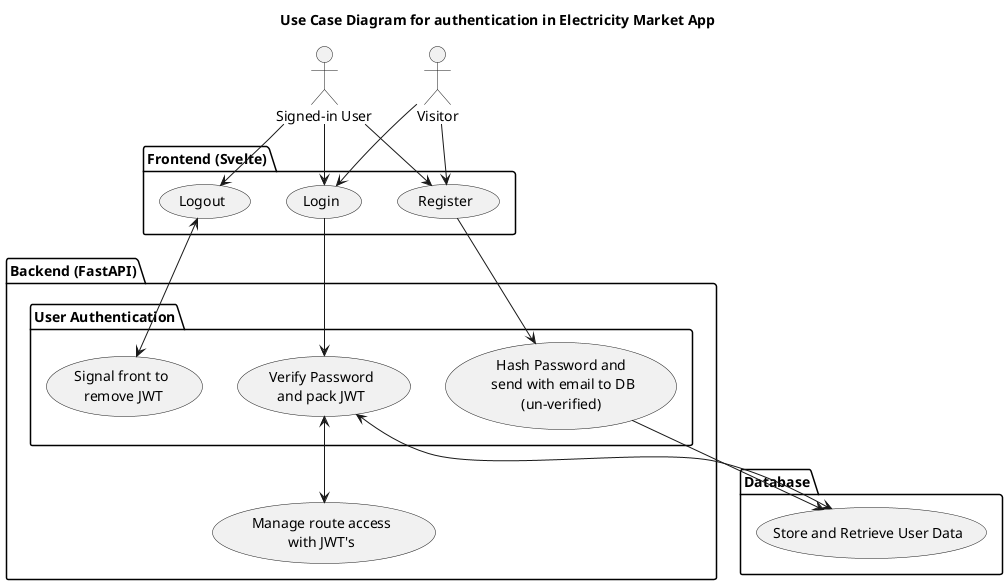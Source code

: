 @startuml
title Use Case Diagram for authentication in Electricity Market App

actor "Signed-in User" as User
actor "Visitor" as Visitor

package "Frontend (Svelte)" {
    usecase "Register" as Register
    usecase "Login" as Login
    usecase "Logout" as Logout
}


package "Backend (FastAPI)" {
    package "User Authentication" as Auth  {
        usecase "Signal front to\n remove JWT" as RemoveJWT
        usecase "Hash Password and\n send with email to DB\n(un-verified)" as HashPassword
        usecase "Verify Password\nand pack JWT" as VerifyPassword
    }
    usecase "Manage route access\nwith JWT's" as ManageJWT
}

package "Database" {
    usecase "Store and Retrieve User Data" as UserDB
}

User --> Login
User --> Logout
User --> Register
Visitor --> Register
Visitor --> Login

Register --> HashPassword

Login --> VerifyPassword
VerifyPassword <--> UserDB
VerifyPassword <--> ManageJWT
Logout <--> RemoveJWT


HashPassword --> UserDB

@enduml